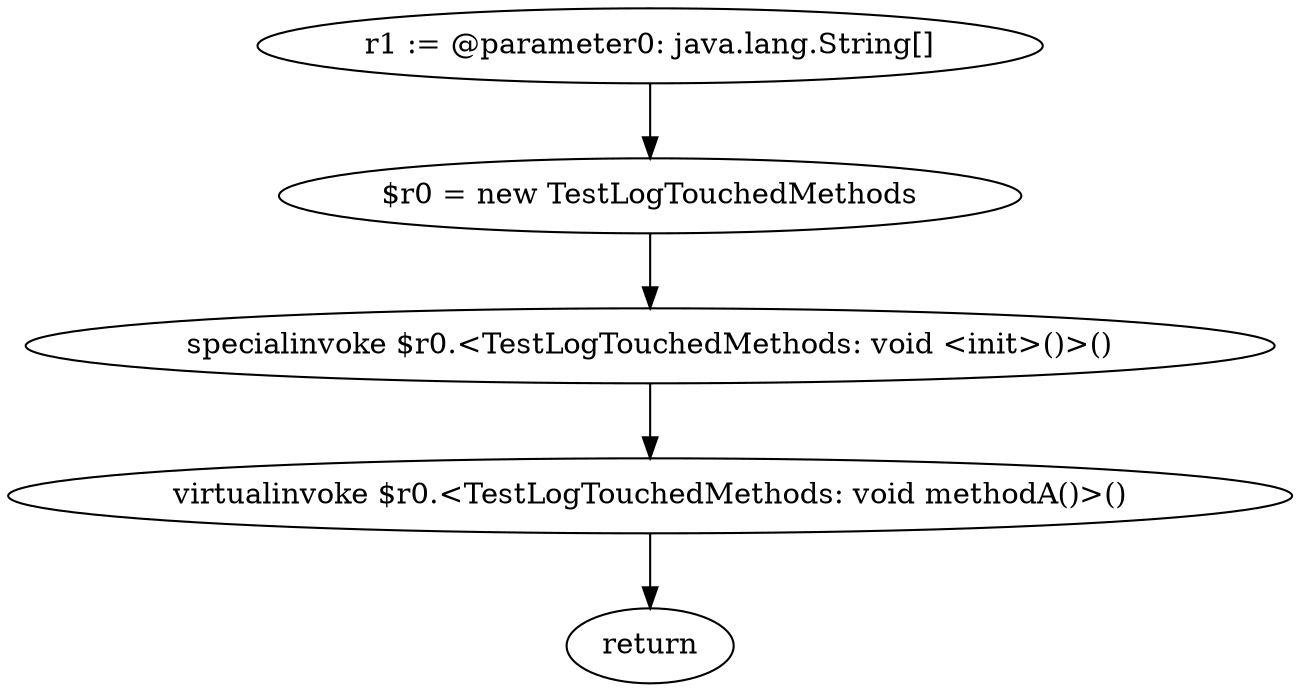 digraph "unitGraph" {
    "r1 := @parameter0: java.lang.String[]"
    "$r0 = new TestLogTouchedMethods"
    "specialinvoke $r0.<TestLogTouchedMethods: void <init>()>()"
    "virtualinvoke $r0.<TestLogTouchedMethods: void methodA()>()"
    "return"
    "r1 := @parameter0: java.lang.String[]"->"$r0 = new TestLogTouchedMethods";
    "$r0 = new TestLogTouchedMethods"->"specialinvoke $r0.<TestLogTouchedMethods: void <init>()>()";
    "specialinvoke $r0.<TestLogTouchedMethods: void <init>()>()"->"virtualinvoke $r0.<TestLogTouchedMethods: void methodA()>()";
    "virtualinvoke $r0.<TestLogTouchedMethods: void methodA()>()"->"return";
}

